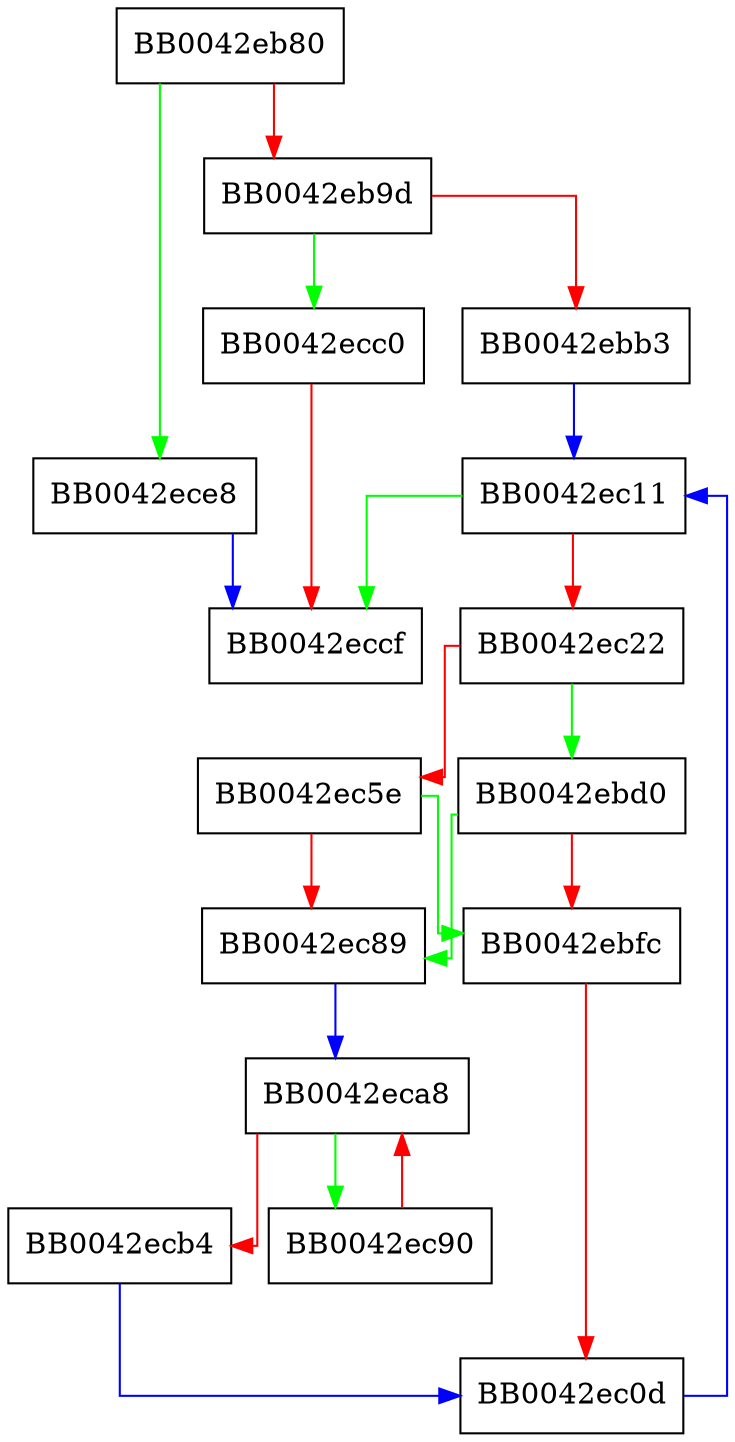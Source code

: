 digraph print_attribs {
  node [shape="box"];
  graph [splines=ortho];
  BB0042eb80 -> BB0042ece8 [color="green"];
  BB0042eb80 -> BB0042eb9d [color="red"];
  BB0042eb9d -> BB0042ecc0 [color="green"];
  BB0042eb9d -> BB0042ebb3 [color="red"];
  BB0042ebb3 -> BB0042ec11 [color="blue"];
  BB0042ebd0 -> BB0042ec89 [color="green"];
  BB0042ebd0 -> BB0042ebfc [color="red"];
  BB0042ebfc -> BB0042ec0d [color="red"];
  BB0042ec0d -> BB0042ec11 [color="blue"];
  BB0042ec11 -> BB0042eccf [color="green"];
  BB0042ec11 -> BB0042ec22 [color="red"];
  BB0042ec22 -> BB0042ebd0 [color="green"];
  BB0042ec22 -> BB0042ec5e [color="red"];
  BB0042ec5e -> BB0042ebfc [color="green"];
  BB0042ec5e -> BB0042ec89 [color="red"];
  BB0042ec89 -> BB0042eca8 [color="blue"];
  BB0042ec90 -> BB0042eca8 [color="red"];
  BB0042eca8 -> BB0042ec90 [color="green"];
  BB0042eca8 -> BB0042ecb4 [color="red"];
  BB0042ecb4 -> BB0042ec0d [color="blue"];
  BB0042ecc0 -> BB0042eccf [color="red"];
  BB0042ece8 -> BB0042eccf [color="blue"];
}